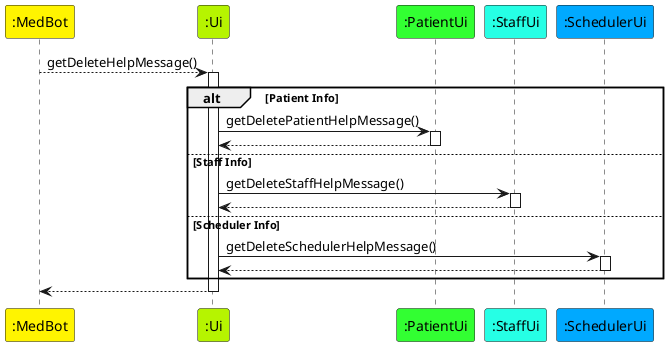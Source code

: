 @startuml
!define ENTITY_COLOR_0 #FFF400
!define ENTITY_COLOR_1 #B6F400
!define ENTITY_COLOR_2 #32FF32
!define ENTITY_COLOR_3 #26FFE5
!define ENTITY_COLOR_4 #00A9FF
!define ENTITY_COLOR_5 #1966FF
!define ENTITY_COLOR_6 #7032FF

!define ACTIVATION_COLOR_0 #C8EF53
!define ACTIVATION_COLOR_1A #C7F248
!define ACTIVATION_COLOR_1B #D1EF77
!define ACTIVATION_COLOR_2 #66FF66
!define ACTIVATION_COLOR_3 #99FFF3
!define ACTIVATION_COLOR_4 #4CC3FF
!define ACTIVATION_COLOR_5 #4C88FF
!define ACTIVATION_COLOR_6 #874CFF

participant ":MedBot" as medbot ENTITY_COLOR_0
participant ":Ui" as ui ENTITY_COLOR_1
participant ":PatientUi" as patientUi ENTITY_COLOR_2
participant ":StaffUi" as staffUi ENTITY_COLOR_3
participant ":SchedulerUi" as schedulerUi ENTITY_COLOR_4

medbot --> ui : getDeleteHelpMessage()
activate ui

alt Patient Info
    ui -> patientUi: getDeletePatientHelpMessage()
    activate patientUi
    patientUi --> ui
    deactivate patientUi
else Staff Info
    ui -> staffUi: getDeleteStaffHelpMessage()
    activate staffUi
    staffUi --> ui
    deactivate staffUi
else Scheduler Info
    ui -> schedulerUi: getDeleteSchedulerHelpMessage()
    activate schedulerUi
    schedulerUi --> ui
    deactivate schedulerUi
end

ui --> medbot
deactivate ui
@enduml